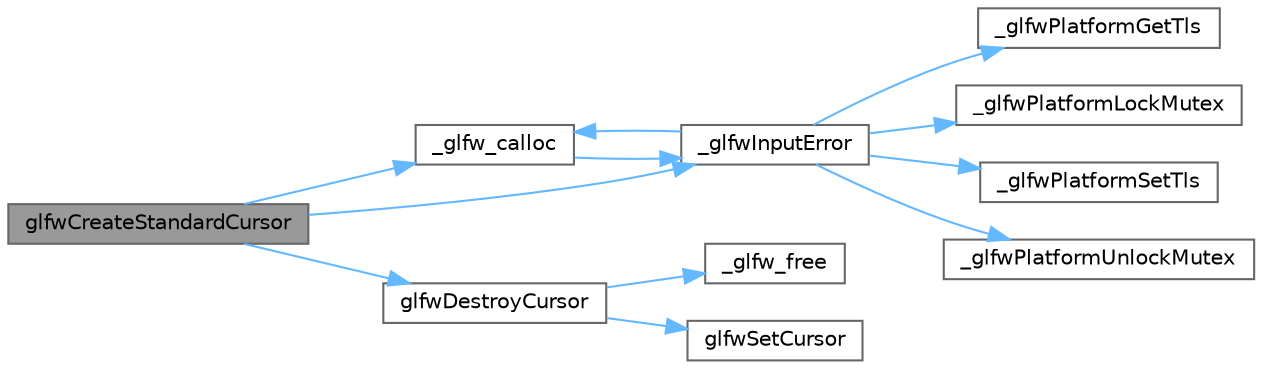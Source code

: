 digraph "glfwCreateStandardCursor"
{
 // LATEX_PDF_SIZE
  bgcolor="transparent";
  edge [fontname=Helvetica,fontsize=10,labelfontname=Helvetica,labelfontsize=10];
  node [fontname=Helvetica,fontsize=10,shape=box,height=0.2,width=0.4];
  rankdir="LR";
  Node1 [id="Node000001",label="glfwCreateStandardCursor",height=0.2,width=0.4,color="gray40", fillcolor="grey60", style="filled", fontcolor="black",tooltip="Creates a cursor with a standard shape."];
  Node1 -> Node2 [id="edge12_Node000001_Node000002",color="steelblue1",style="solid",tooltip=" "];
  Node2 [id="Node000002",label="_glfw_calloc",height=0.2,width=0.4,color="grey40", fillcolor="white", style="filled",URL="$glfw_2src_2init_8c.html#a88a6e01ef5c1245a6d2a5e62b02e5678",tooltip=" "];
  Node2 -> Node3 [id="edge13_Node000002_Node000003",color="steelblue1",style="solid",tooltip=" "];
  Node3 [id="Node000003",label="_glfwInputError",height=0.2,width=0.4,color="grey40", fillcolor="white", style="filled",URL="$glfw_2src_2init_8c.html#a3287b282ec57a4a89127ae51f49f10f5",tooltip=" "];
  Node3 -> Node2 [id="edge14_Node000003_Node000002",color="steelblue1",style="solid",tooltip=" "];
  Node3 -> Node4 [id="edge15_Node000003_Node000004",color="steelblue1",style="solid",tooltip=" "];
  Node4 [id="Node000004",label="_glfwPlatformGetTls",height=0.2,width=0.4,color="grey40", fillcolor="white", style="filled",URL="$posix__thread_8c.html#a7d2f6e8ecd2e06f2e86d9446d642bd00",tooltip=" "];
  Node3 -> Node5 [id="edge16_Node000003_Node000005",color="steelblue1",style="solid",tooltip=" "];
  Node5 [id="Node000005",label="_glfwPlatformLockMutex",height=0.2,width=0.4,color="grey40", fillcolor="white", style="filled",URL="$posix__thread_8c.html#a2677e4d211fbe9b2dc96d16e91c98930",tooltip=" "];
  Node3 -> Node6 [id="edge17_Node000003_Node000006",color="steelblue1",style="solid",tooltip=" "];
  Node6 [id="Node000006",label="_glfwPlatformSetTls",height=0.2,width=0.4,color="grey40", fillcolor="white", style="filled",URL="$posix__thread_8c.html#a302f48b6d4dba6b3579449d8a43cfae7",tooltip=" "];
  Node3 -> Node7 [id="edge18_Node000003_Node000007",color="steelblue1",style="solid",tooltip=" "];
  Node7 [id="Node000007",label="_glfwPlatformUnlockMutex",height=0.2,width=0.4,color="grey40", fillcolor="white", style="filled",URL="$posix__thread_8c.html#a8b7744446237b1c292ba8a0b9d5e7f90",tooltip=" "];
  Node1 -> Node3 [id="edge19_Node000001_Node000003",color="steelblue1",style="solid",tooltip=" "];
  Node1 -> Node8 [id="edge20_Node000001_Node000008",color="steelblue1",style="solid",tooltip=" "];
  Node8 [id="Node000008",label="glfwDestroyCursor",height=0.2,width=0.4,color="grey40", fillcolor="white", style="filled",URL="$group__input.html#ga27556b7122117bc1bbb4bb3cc003ea43",tooltip="Destroys a cursor."];
  Node8 -> Node9 [id="edge21_Node000008_Node000009",color="steelblue1",style="solid",tooltip=" "];
  Node9 [id="Node000009",label="_glfw_free",height=0.2,width=0.4,color="grey40", fillcolor="white", style="filled",URL="$glfw_2src_2init_8c.html#abcf72962b101a8a5c539da1a278b0e9e",tooltip=" "];
  Node8 -> Node10 [id="edge22_Node000008_Node000010",color="steelblue1",style="solid",tooltip=" "];
  Node10 [id="Node000010",label="glfwSetCursor",height=0.2,width=0.4,color="grey40", fillcolor="white", style="filled",URL="$group__input.html#gafaf103cea2f43530cff7de4e01126a4f",tooltip="Sets the cursor for the window."];
}
